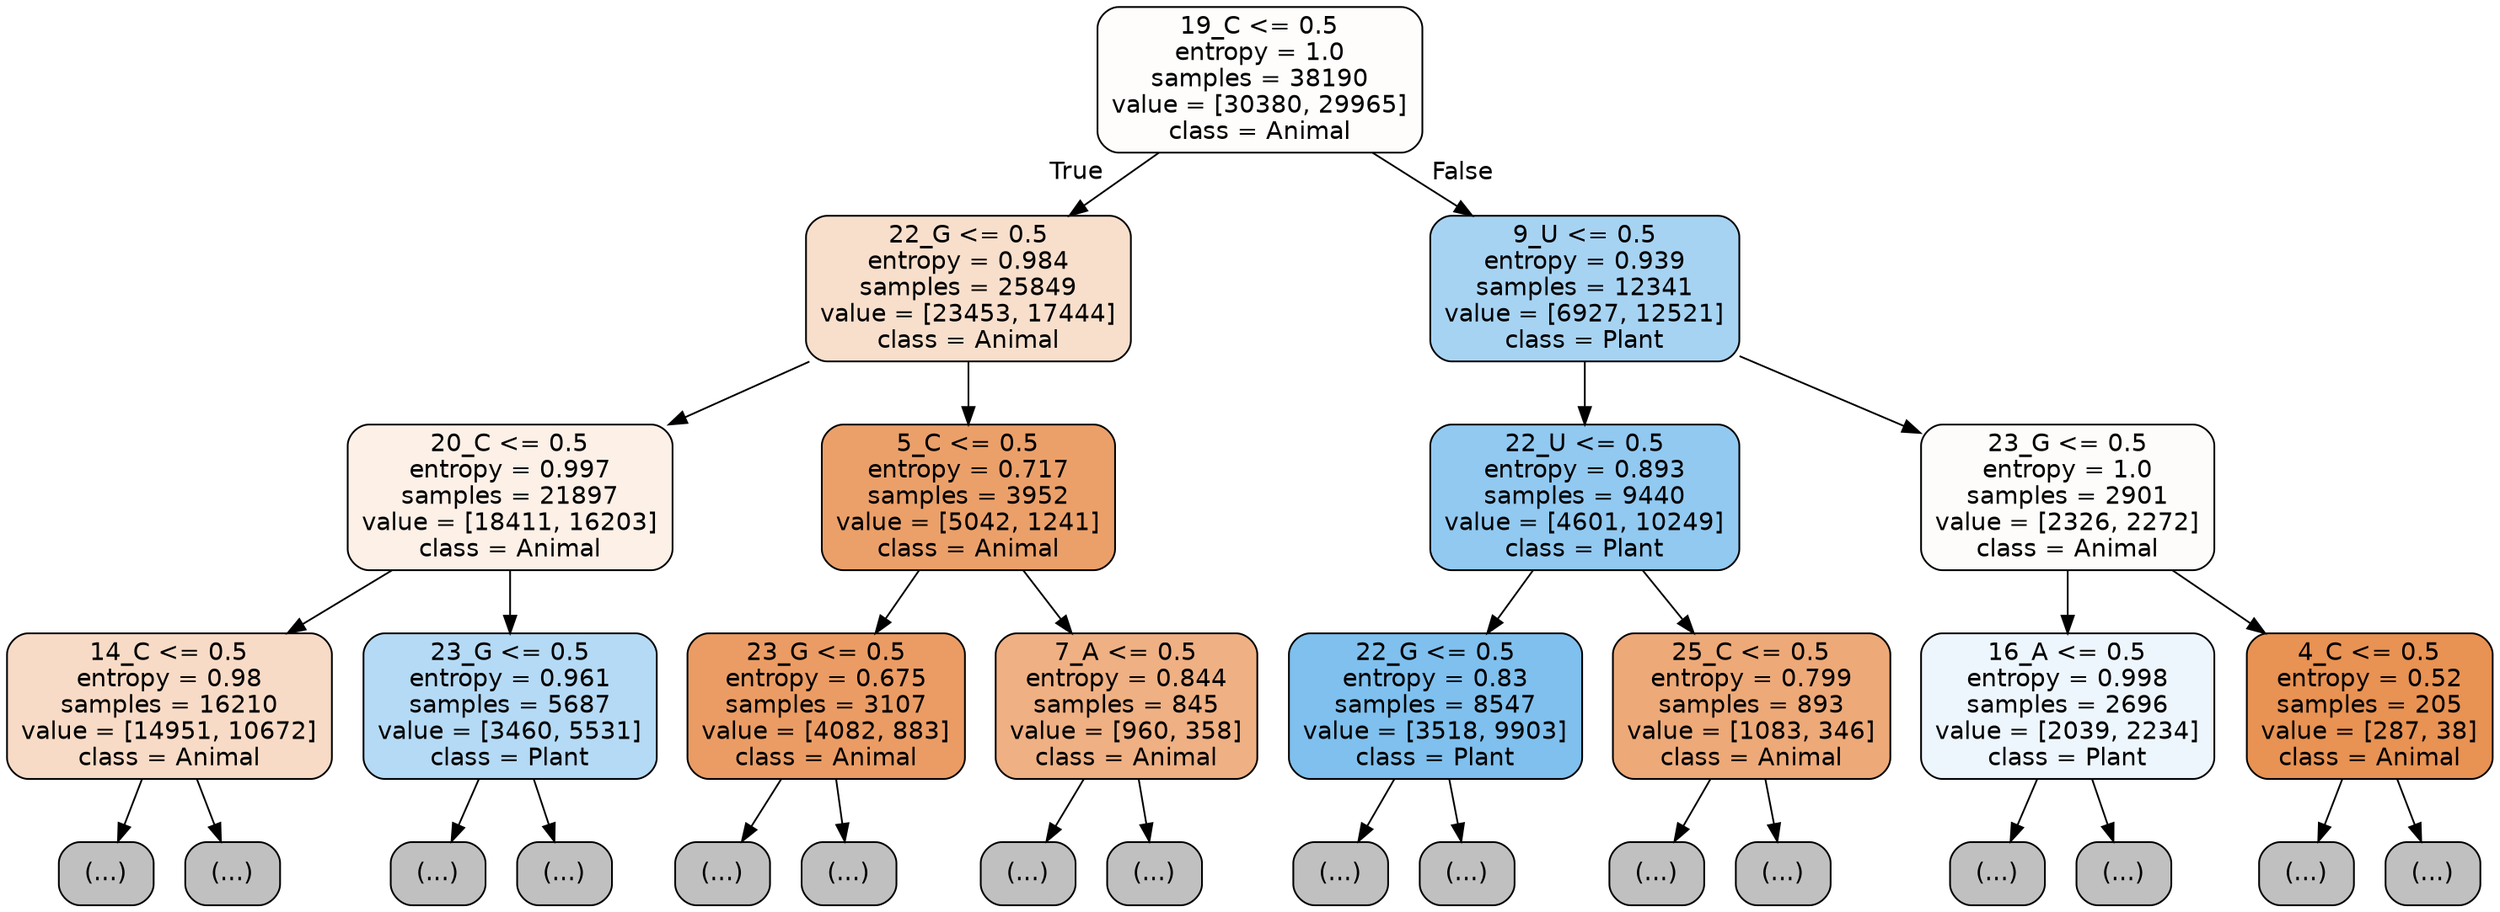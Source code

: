 digraph Tree {
node [shape=box, style="filled, rounded", color="black", fontname="helvetica"] ;
edge [fontname="helvetica"] ;
0 [label="19_C <= 0.5\nentropy = 1.0\nsamples = 38190\nvalue = [30380, 29965]\nclass = Animal", fillcolor="#fffdfc"] ;
1 [label="22_G <= 0.5\nentropy = 0.984\nsamples = 25849\nvalue = [23453, 17444]\nclass = Animal", fillcolor="#f8dfcc"] ;
0 -> 1 [labeldistance=2.5, labelangle=45, headlabel="True"] ;
2 [label="20_C <= 0.5\nentropy = 0.997\nsamples = 21897\nvalue = [18411, 16203]\nclass = Animal", fillcolor="#fcf0e7"] ;
1 -> 2 ;
3 [label="14_C <= 0.5\nentropy = 0.98\nsamples = 16210\nvalue = [14951, 10672]\nclass = Animal", fillcolor="#f8dbc6"] ;
2 -> 3 ;
4 [label="(...)", fillcolor="#C0C0C0"] ;
3 -> 4 ;
6979 [label="(...)", fillcolor="#C0C0C0"] ;
3 -> 6979 ;
8728 [label="23_G <= 0.5\nentropy = 0.961\nsamples = 5687\nvalue = [3460, 5531]\nclass = Plant", fillcolor="#b5daf5"] ;
2 -> 8728 ;
8729 [label="(...)", fillcolor="#C0C0C0"] ;
8728 -> 8729 ;
11134 [label="(...)", fillcolor="#C0C0C0"] ;
8728 -> 11134 ;
11205 [label="5_C <= 0.5\nentropy = 0.717\nsamples = 3952\nvalue = [5042, 1241]\nclass = Animal", fillcolor="#eba06a"] ;
1 -> 11205 ;
11206 [label="23_G <= 0.5\nentropy = 0.675\nsamples = 3107\nvalue = [4082, 883]\nclass = Animal", fillcolor="#eb9c64"] ;
11205 -> 11206 ;
11207 [label="(...)", fillcolor="#C0C0C0"] ;
11206 -> 11207 ;
12218 [label="(...)", fillcolor="#C0C0C0"] ;
11206 -> 12218 ;
12357 [label="7_A <= 0.5\nentropy = 0.844\nsamples = 845\nvalue = [960, 358]\nclass = Animal", fillcolor="#efb083"] ;
11205 -> 12357 ;
12358 [label="(...)", fillcolor="#C0C0C0"] ;
12357 -> 12358 ;
12589 [label="(...)", fillcolor="#C0C0C0"] ;
12357 -> 12589 ;
12676 [label="9_U <= 0.5\nentropy = 0.939\nsamples = 12341\nvalue = [6927, 12521]\nclass = Plant", fillcolor="#a7d3f3"] ;
0 -> 12676 [labeldistance=2.5, labelangle=-45, headlabel="False"] ;
12677 [label="22_U <= 0.5\nentropy = 0.893\nsamples = 9440\nvalue = [4601, 10249]\nclass = Plant", fillcolor="#92c9f1"] ;
12676 -> 12677 ;
12678 [label="22_G <= 0.5\nentropy = 0.83\nsamples = 8547\nvalue = [3518, 9903]\nclass = Plant", fillcolor="#7fc0ee"] ;
12677 -> 12678 ;
12679 [label="(...)", fillcolor="#C0C0C0"] ;
12678 -> 12679 ;
14960 [label="(...)", fillcolor="#C0C0C0"] ;
12678 -> 14960 ;
15295 [label="25_C <= 0.5\nentropy = 0.799\nsamples = 893\nvalue = [1083, 346]\nclass = Animal", fillcolor="#eda978"] ;
12677 -> 15295 ;
15296 [label="(...)", fillcolor="#C0C0C0"] ;
15295 -> 15296 ;
15703 [label="(...)", fillcolor="#C0C0C0"] ;
15295 -> 15703 ;
15704 [label="23_G <= 0.5\nentropy = 1.0\nsamples = 2901\nvalue = [2326, 2272]\nclass = Animal", fillcolor="#fefcfa"] ;
12676 -> 15704 ;
15705 [label="16_A <= 0.5\nentropy = 0.998\nsamples = 2696\nvalue = [2039, 2234]\nclass = Plant", fillcolor="#eef6fd"] ;
15704 -> 15705 ;
15706 [label="(...)", fillcolor="#C0C0C0"] ;
15705 -> 15706 ;
16663 [label="(...)", fillcolor="#C0C0C0"] ;
15705 -> 16663 ;
16942 [label="4_C <= 0.5\nentropy = 0.52\nsamples = 205\nvalue = [287, 38]\nclass = Animal", fillcolor="#e89253"] ;
15704 -> 16942 ;
16943 [label="(...)", fillcolor="#C0C0C0"] ;
16942 -> 16943 ;
16976 [label="(...)", fillcolor="#C0C0C0"] ;
16942 -> 16976 ;
}